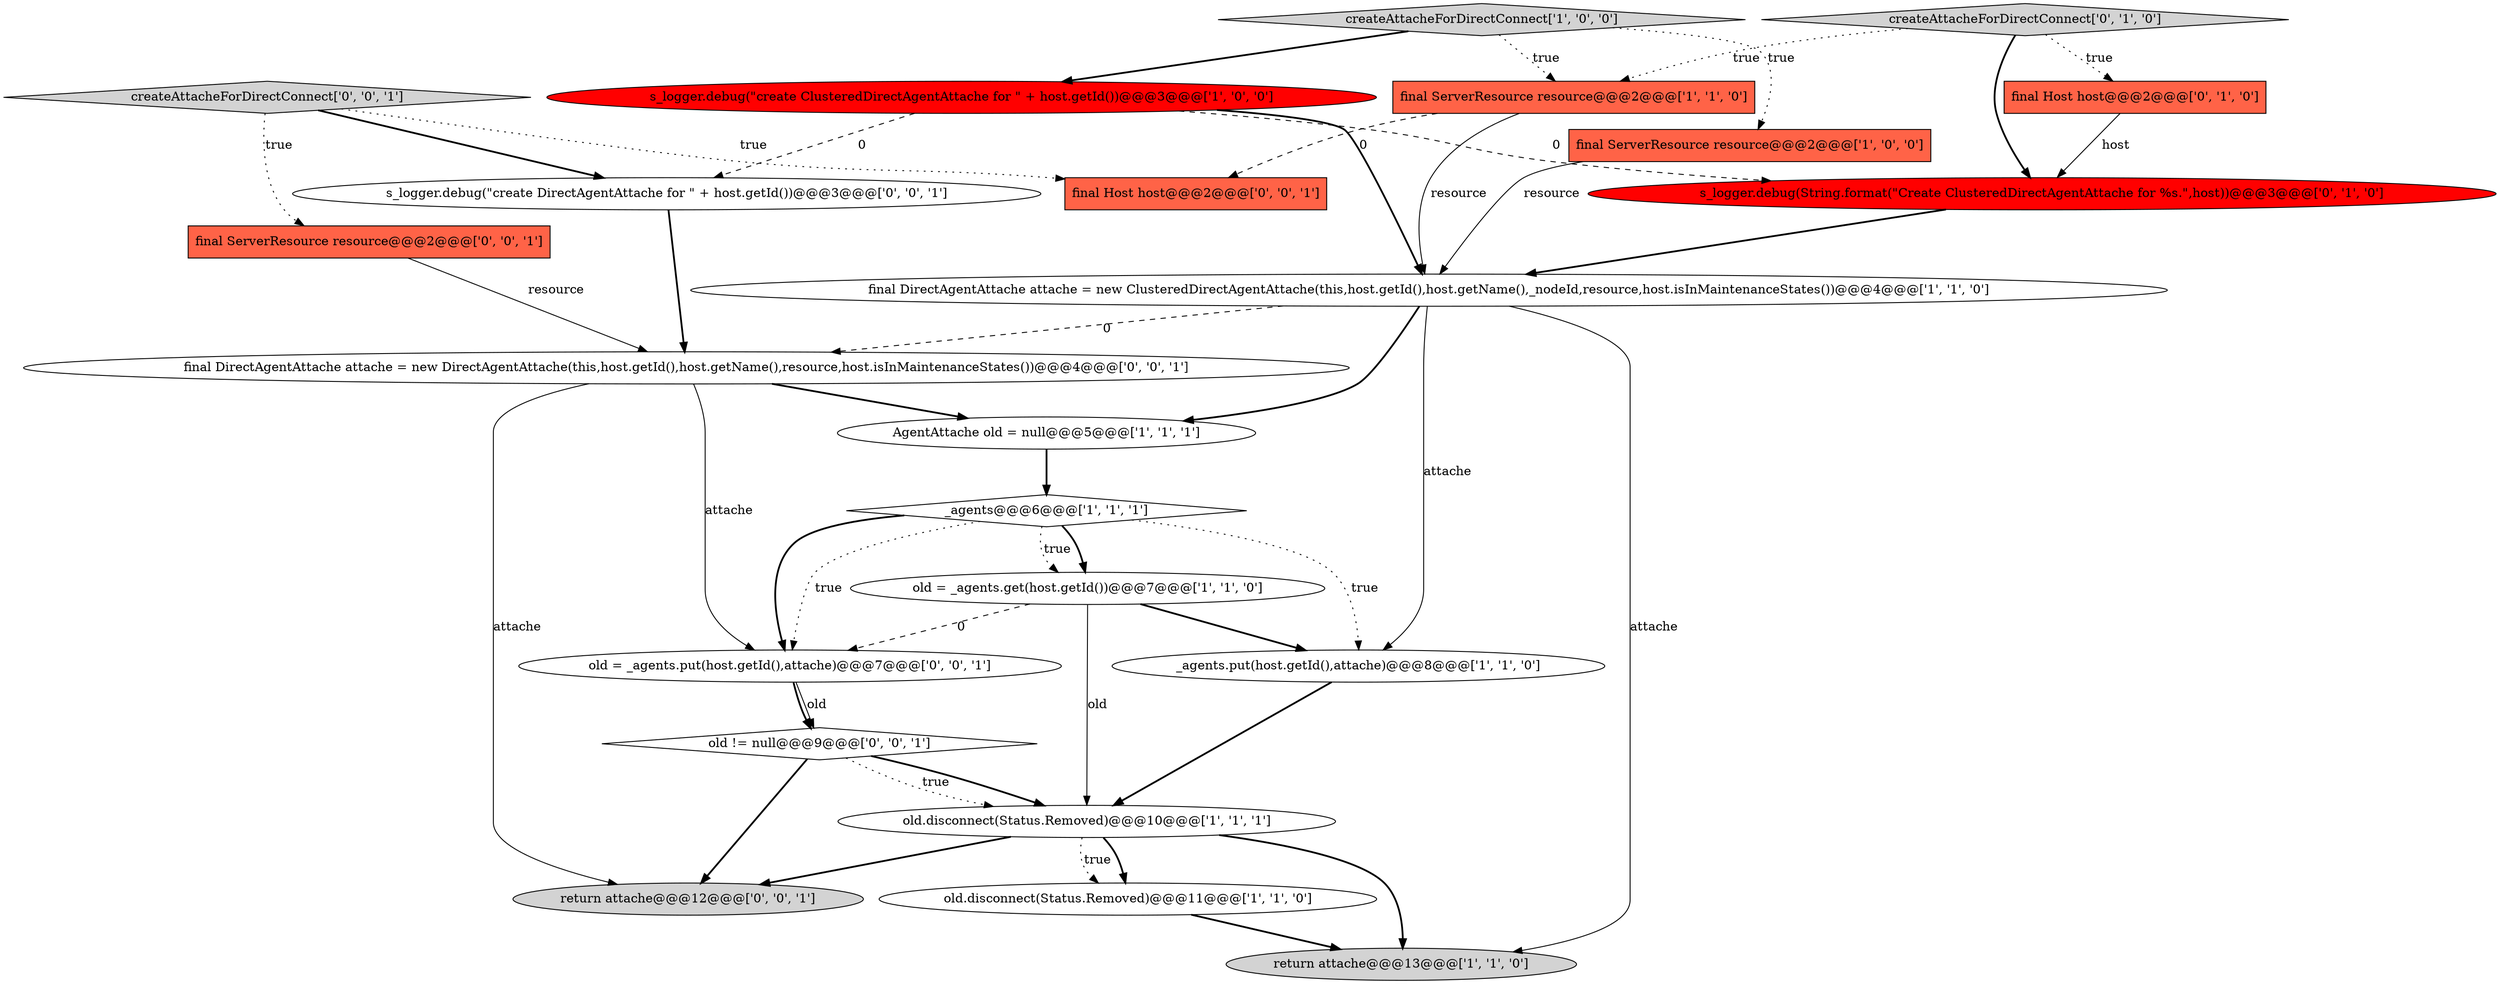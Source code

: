 digraph {
14 [style = filled, label = "createAttacheForDirectConnect['0', '1', '0']", fillcolor = lightgray, shape = diamond image = "AAA0AAABBB2BBB"];
21 [style = filled, label = "final DirectAgentAttache attache = new DirectAgentAttache(this,host.getId(),host.getName(),resource,host.isInMaintenanceStates())@@@4@@@['0', '0', '1']", fillcolor = white, shape = ellipse image = "AAA0AAABBB3BBB"];
22 [style = filled, label = "return attache@@@12@@@['0', '0', '1']", fillcolor = lightgray, shape = ellipse image = "AAA0AAABBB3BBB"];
15 [style = filled, label = "old != null@@@9@@@['0', '0', '1']", fillcolor = white, shape = diamond image = "AAA0AAABBB3BBB"];
10 [style = filled, label = "AgentAttache old = null@@@5@@@['1', '1', '1']", fillcolor = white, shape = ellipse image = "AAA0AAABBB1BBB"];
18 [style = filled, label = "createAttacheForDirectConnect['0', '0', '1']", fillcolor = lightgray, shape = diamond image = "AAA0AAABBB3BBB"];
17 [style = filled, label = "final ServerResource resource@@@2@@@['0', '0', '1']", fillcolor = tomato, shape = box image = "AAA0AAABBB3BBB"];
0 [style = filled, label = "old = _agents.get(host.getId())@@@7@@@['1', '1', '0']", fillcolor = white, shape = ellipse image = "AAA0AAABBB1BBB"];
9 [style = filled, label = "return attache@@@13@@@['1', '1', '0']", fillcolor = lightgray, shape = ellipse image = "AAA0AAABBB1BBB"];
16 [style = filled, label = "s_logger.debug(\"create DirectAgentAttache for \" + host.getId())@@@3@@@['0', '0', '1']", fillcolor = white, shape = ellipse image = "AAA0AAABBB3BBB"];
1 [style = filled, label = "_agents@@@6@@@['1', '1', '1']", fillcolor = white, shape = diamond image = "AAA0AAABBB1BBB"];
5 [style = filled, label = "final ServerResource resource@@@2@@@['1', '1', '0']", fillcolor = tomato, shape = box image = "AAA0AAABBB1BBB"];
20 [style = filled, label = "old = _agents.put(host.getId(),attache)@@@7@@@['0', '0', '1']", fillcolor = white, shape = ellipse image = "AAA0AAABBB3BBB"];
13 [style = filled, label = "final Host host@@@2@@@['0', '1', '0']", fillcolor = tomato, shape = box image = "AAA0AAABBB2BBB"];
19 [style = filled, label = "final Host host@@@2@@@['0', '0', '1']", fillcolor = tomato, shape = box image = "AAA0AAABBB3BBB"];
12 [style = filled, label = "s_logger.debug(String.format(\"Create ClusteredDirectAgentAttache for %s.\",host))@@@3@@@['0', '1', '0']", fillcolor = red, shape = ellipse image = "AAA1AAABBB2BBB"];
7 [style = filled, label = "_agents.put(host.getId(),attache)@@@8@@@['1', '1', '0']", fillcolor = white, shape = ellipse image = "AAA0AAABBB1BBB"];
2 [style = filled, label = "final ServerResource resource@@@2@@@['1', '0', '0']", fillcolor = tomato, shape = box image = "AAA0AAABBB1BBB"];
6 [style = filled, label = "old.disconnect(Status.Removed)@@@11@@@['1', '1', '0']", fillcolor = white, shape = ellipse image = "AAA0AAABBB1BBB"];
11 [style = filled, label = "createAttacheForDirectConnect['1', '0', '0']", fillcolor = lightgray, shape = diamond image = "AAA0AAABBB1BBB"];
4 [style = filled, label = "final DirectAgentAttache attache = new ClusteredDirectAgentAttache(this,host.getId(),host.getName(),_nodeId,resource,host.isInMaintenanceStates())@@@4@@@['1', '1', '0']", fillcolor = white, shape = ellipse image = "AAA0AAABBB1BBB"];
8 [style = filled, label = "old.disconnect(Status.Removed)@@@10@@@['1', '1', '1']", fillcolor = white, shape = ellipse image = "AAA0AAABBB1BBB"];
3 [style = filled, label = "s_logger.debug(\"create ClusteredDirectAgentAttache for \" + host.getId())@@@3@@@['1', '0', '0']", fillcolor = red, shape = ellipse image = "AAA1AAABBB1BBB"];
4->10 [style = bold, label=""];
21->10 [style = bold, label=""];
18->19 [style = dotted, label="true"];
1->20 [style = bold, label=""];
4->9 [style = solid, label="attache"];
4->7 [style = solid, label="attache"];
8->6 [style = bold, label=""];
11->5 [style = dotted, label="true"];
1->0 [style = bold, label=""];
7->8 [style = bold, label=""];
4->21 [style = dashed, label="0"];
21->22 [style = solid, label="attache"];
3->4 [style = bold, label=""];
0->20 [style = dashed, label="0"];
14->13 [style = dotted, label="true"];
15->22 [style = bold, label=""];
8->22 [style = bold, label=""];
0->7 [style = bold, label=""];
1->7 [style = dotted, label="true"];
13->12 [style = solid, label="host"];
11->2 [style = dotted, label="true"];
14->5 [style = dotted, label="true"];
8->6 [style = dotted, label="true"];
15->8 [style = dotted, label="true"];
3->12 [style = dashed, label="0"];
12->4 [style = bold, label=""];
11->3 [style = bold, label=""];
5->4 [style = solid, label="resource"];
16->21 [style = bold, label=""];
14->12 [style = bold, label=""];
8->9 [style = bold, label=""];
21->20 [style = solid, label="attache"];
1->0 [style = dotted, label="true"];
0->8 [style = solid, label="old"];
18->17 [style = dotted, label="true"];
6->9 [style = bold, label=""];
2->4 [style = solid, label="resource"];
10->1 [style = bold, label=""];
20->15 [style = bold, label=""];
5->19 [style = dashed, label="0"];
1->20 [style = dotted, label="true"];
17->21 [style = solid, label="resource"];
15->8 [style = bold, label=""];
3->16 [style = dashed, label="0"];
20->15 [style = solid, label="old"];
18->16 [style = bold, label=""];
}
